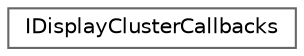 digraph "Graphical Class Hierarchy"
{
 // INTERACTIVE_SVG=YES
 // LATEX_PDF_SIZE
  bgcolor="transparent";
  edge [fontname=Helvetica,fontsize=10,labelfontname=Helvetica,labelfontsize=10];
  node [fontname=Helvetica,fontsize=10,shape=box,height=0.2,width=0.4];
  rankdir="LR";
  Node0 [id="Node000000",label="IDisplayClusterCallbacks",height=0.2,width=0.4,color="grey40", fillcolor="white", style="filled",URL="$d2/d17/classIDisplayClusterCallbacks.html",tooltip="DisplayCluster callbacks API."];
}
